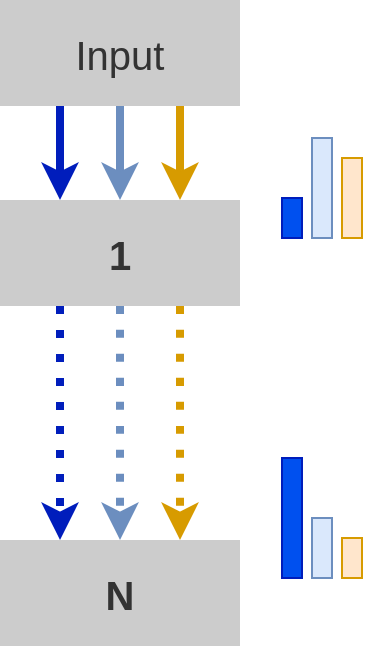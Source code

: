 <mxfile version="24.7.7">
  <diagram id="tDPf8CNvzOaNMvIxZvwo" name="Seite-1">
    <mxGraphModel dx="794" dy="339" grid="1" gridSize="10" guides="1" tooltips="1" connect="1" arrows="1" fold="1" page="1" pageScale="1" pageWidth="827" pageHeight="1169" math="0" shadow="0">
      <root>
        <mxCell id="0" />
        <mxCell id="1" parent="0" />
        <mxCell id="lzmcIZGoqttrfyCk76lP-21" style="edgeStyle=orthogonalEdgeStyle;rounded=0;orthogonalLoop=1;jettySize=auto;html=1;exitX=0.5;exitY=1;exitDx=0;exitDy=0;entryX=0.5;entryY=0;entryDx=0;entryDy=0;strokeWidth=4;fontSize=20;curved=1;fillColor=#dae8fc;strokeColor=#6c8ebf;" parent="1" source="lzmcIZGoqttrfyCk76lP-19" target="lzmcIZGoqttrfyCk76lP-20" edge="1">
          <mxGeometry relative="1" as="geometry" />
        </mxCell>
        <mxCell id="X_1ddgbnGcCbuA_kLiaL-2" style="edgeStyle=orthogonalEdgeStyle;rounded=0;orthogonalLoop=1;jettySize=auto;html=1;exitX=0.25;exitY=1;exitDx=0;exitDy=0;curved=1;strokeWidth=4;entryX=0.25;entryY=0;entryDx=0;entryDy=0;fillColor=#0050ef;strokeColor=#001DBC;" parent="1" source="lzmcIZGoqttrfyCk76lP-19" target="lzmcIZGoqttrfyCk76lP-20" edge="1">
          <mxGeometry relative="1" as="geometry" />
        </mxCell>
        <mxCell id="X_1ddgbnGcCbuA_kLiaL-3" style="edgeStyle=orthogonalEdgeStyle;rounded=0;orthogonalLoop=1;jettySize=auto;html=1;exitX=0.75;exitY=1;exitDx=0;exitDy=0;entryX=0.75;entryY=0;entryDx=0;entryDy=0;curved=1;strokeWidth=4;fillColor=#ffe6cc;strokeColor=#d79b00;" parent="1" source="lzmcIZGoqttrfyCk76lP-19" target="lzmcIZGoqttrfyCk76lP-20" edge="1">
          <mxGeometry relative="1" as="geometry" />
        </mxCell>
        <mxCell id="lzmcIZGoqttrfyCk76lP-19" value="&lt;font style=&quot;font-size: 20px;&quot;&gt;Input&lt;/font&gt;" style="rounded=0;whiteSpace=wrap;html=1;fillColor=#CCCCCC;fontColor=#333333;strokeColor=none;" parent="1" vertex="1">
          <mxGeometry x="240" y="40" width="120" height="53" as="geometry" />
        </mxCell>
        <mxCell id="X_1ddgbnGcCbuA_kLiaL-40" style="edgeStyle=orthogonalEdgeStyle;rounded=0;orthogonalLoop=1;jettySize=auto;html=1;exitX=0.5;exitY=1;exitDx=0;exitDy=0;curved=1;fillColor=#dae8fc;strokeColor=#6c8ebf;strokeWidth=4;dashed=1;dashPattern=1 2;entryX=0.5;entryY=0;entryDx=0;entryDy=0;" parent="1" source="lzmcIZGoqttrfyCk76lP-20" target="lzmcIZGoqttrfyCk76lP-22" edge="1">
          <mxGeometry relative="1" as="geometry">
            <Array as="points" />
            <mxPoint x="480" y="430" as="targetPoint" />
          </mxGeometry>
        </mxCell>
        <mxCell id="R8_YthWmbCb2M7noIES2-1" style="edgeStyle=orthogonalEdgeStyle;rounded=0;orthogonalLoop=1;jettySize=auto;html=1;exitX=0.25;exitY=1;exitDx=0;exitDy=0;entryX=0.25;entryY=0;entryDx=0;entryDy=0;strokeWidth=4;fillColor=#0050ef;strokeColor=#001DBC;dashed=1;dashPattern=1 2;" edge="1" parent="1" source="lzmcIZGoqttrfyCk76lP-20" target="lzmcIZGoqttrfyCk76lP-22">
          <mxGeometry relative="1" as="geometry" />
        </mxCell>
        <mxCell id="lzmcIZGoqttrfyCk76lP-20" value="&lt;span style=&quot;font-size: 13px;&quot; lang=&quot;de&quot; class=&quot;ILfuVd&quot;&gt;&lt;span style=&quot;font-size: 20px;&quot; class=&quot;hgKElc&quot;&gt;&lt;font style=&quot;font-size: 20px;&quot;&gt;&lt;b&gt;1&lt;/b&gt;&lt;/font&gt;&lt;/span&gt;&lt;/span&gt;&lt;span style=&quot;font-size: 13px;&quot; lang=&quot;de&quot; class=&quot;ILfuVd&quot;&gt;&lt;span style=&quot;font-size: 20px;&quot; class=&quot;hgKElc&quot;&gt;&lt;font style=&quot;font-size: 20px;&quot;&gt;&lt;b&gt;&lt;br&gt;&lt;/b&gt;&lt;/font&gt;&lt;/span&gt;&lt;/span&gt;" style="rounded=0;whiteSpace=wrap;html=1;fillColor=#CCCCCC;fontColor=#333333;strokeColor=none;" parent="1" vertex="1">
          <mxGeometry x="240" y="140" width="120" height="53" as="geometry" />
        </mxCell>
        <mxCell id="lzmcIZGoqttrfyCk76lP-22" value="&lt;span style=&quot;font-size: 13px;&quot; lang=&quot;de&quot; class=&quot;ILfuVd&quot;&gt;&lt;span style=&quot;font-size: 20px;&quot; class=&quot;hgKElc&quot;&gt;&lt;font style=&quot;font-size: 20px;&quot;&gt;&lt;b&gt;N&lt;/b&gt;&lt;/font&gt;&lt;/span&gt;&lt;/span&gt;&lt;span style=&quot;font-size: 13px;&quot; lang=&quot;de&quot; class=&quot;ILfuVd&quot;&gt;&lt;span style=&quot;font-size: 20px;&quot; class=&quot;hgKElc&quot;&gt;&lt;font style=&quot;font-size: 20px;&quot;&gt;&lt;br&gt;&lt;/font&gt;&lt;/span&gt;&lt;/span&gt;" style="rounded=0;whiteSpace=wrap;html=1;fillColor=#CCCCCC;fontColor=#333333;strokeColor=none;" parent="1" vertex="1">
          <mxGeometry x="240" y="310" width="120" height="53" as="geometry" />
        </mxCell>
        <mxCell id="X_1ddgbnGcCbuA_kLiaL-41" style="edgeStyle=orthogonalEdgeStyle;rounded=0;orthogonalLoop=1;jettySize=auto;html=1;exitX=0.75;exitY=1;exitDx=0;exitDy=0;curved=1;strokeWidth=4;fillColor=#ffe6cc;strokeColor=#d79b00;entryX=0.75;entryY=0;entryDx=0;entryDy=0;dashed=1;dashPattern=1 2;" parent="1" source="lzmcIZGoqttrfyCk76lP-20" target="lzmcIZGoqttrfyCk76lP-22" edge="1">
          <mxGeometry relative="1" as="geometry">
            <mxPoint x="360.04" y="518.5" as="targetPoint" />
            <Array as="points">
              <mxPoint x="330" y="310" />
              <mxPoint x="330" y="310" />
            </Array>
            <mxPoint x="400" y="251.5" as="sourcePoint" />
          </mxGeometry>
        </mxCell>
        <mxCell id="O3lXl0DsIWepwv78E3Ku-30" value="" style="rounded=0;whiteSpace=wrap;html=1;fillColor=#0050ef;fontColor=#ffffff;strokeColor=#001DBC;" parent="1" vertex="1">
          <mxGeometry x="381" y="139" width="10" height="20" as="geometry" />
        </mxCell>
        <mxCell id="O3lXl0DsIWepwv78E3Ku-31" value="" style="rounded=0;whiteSpace=wrap;html=1;fillColor=#dae8fc;strokeColor=#6c8ebf;" parent="1" vertex="1">
          <mxGeometry x="396" y="109" width="10" height="50" as="geometry" />
        </mxCell>
        <mxCell id="O3lXl0DsIWepwv78E3Ku-32" value="" style="rounded=0;whiteSpace=wrap;html=1;fillColor=#ffe6cc;strokeColor=#d79b00;" parent="1" vertex="1">
          <mxGeometry x="411" y="119" width="10" height="40" as="geometry" />
        </mxCell>
        <mxCell id="R8_YthWmbCb2M7noIES2-2" value="" style="rounded=0;whiteSpace=wrap;html=1;fillColor=#0050ef;fontColor=#ffffff;strokeColor=#001DBC;" vertex="1" parent="1">
          <mxGeometry x="381" y="269" width="10" height="60" as="geometry" />
        </mxCell>
        <mxCell id="R8_YthWmbCb2M7noIES2-3" value="" style="rounded=0;whiteSpace=wrap;html=1;fillColor=#dae8fc;strokeColor=#6c8ebf;" vertex="1" parent="1">
          <mxGeometry x="396" y="299" width="10" height="30" as="geometry" />
        </mxCell>
        <mxCell id="R8_YthWmbCb2M7noIES2-4" value="" style="rounded=0;whiteSpace=wrap;html=1;fillColor=#ffe6cc;strokeColor=#d79b00;" vertex="1" parent="1">
          <mxGeometry x="411" y="309" width="10" height="20" as="geometry" />
        </mxCell>
      </root>
    </mxGraphModel>
  </diagram>
</mxfile>
